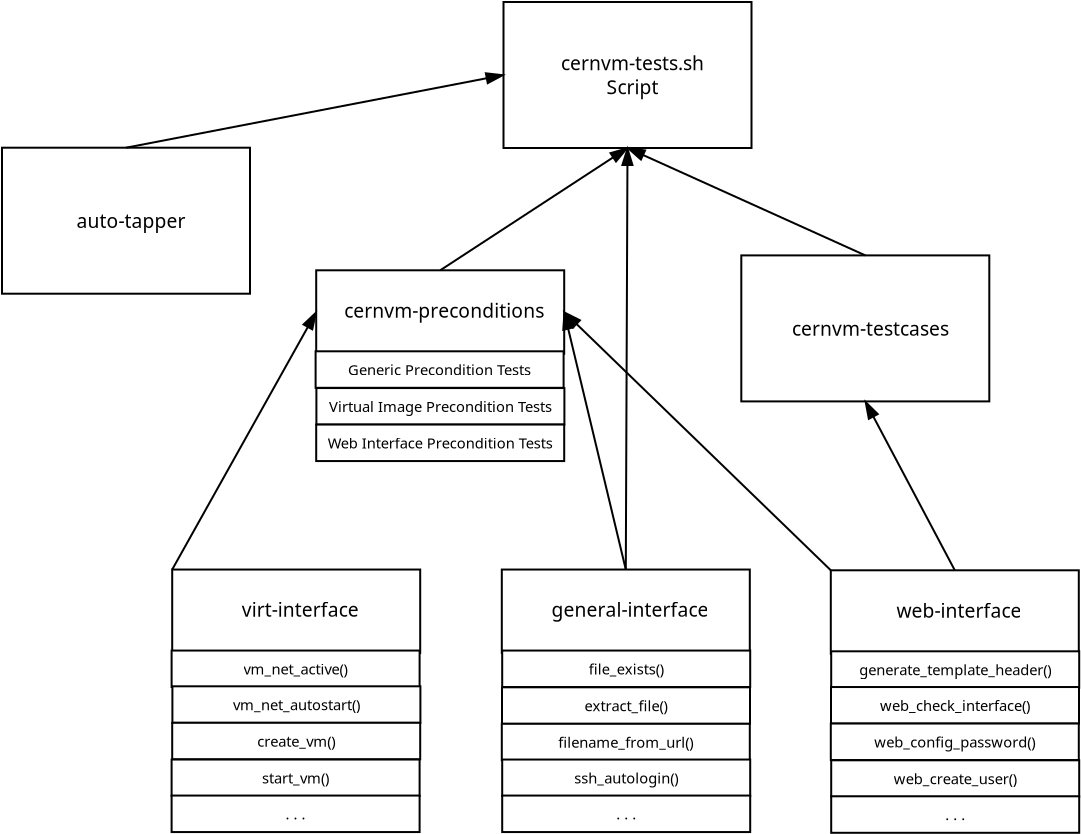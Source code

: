 <?xml version="1.0" encoding="UTF-8"?>
<dia:diagram xmlns:dia="http://www.lysator.liu.se/~alla/dia/">
  <dia:layer name="Background" visible="true" active="true">
    <dia:group>
      <dia:object type="Standard - Box" version="0" id="O0">
        <dia:attribute name="obj_pos">
          <dia:point val="26.9,-16.35"/>
        </dia:attribute>
        <dia:attribute name="obj_bb">
          <dia:rectangle val="26.85,-16.4;39.35,-9"/>
        </dia:attribute>
        <dia:attribute name="elem_corner">
          <dia:point val="26.9,-16.35"/>
        </dia:attribute>
        <dia:attribute name="elem_width">
          <dia:real val="12.4"/>
        </dia:attribute>
        <dia:attribute name="elem_height">
          <dia:real val="7.3"/>
        </dia:attribute>
        <dia:attribute name="border_width">
          <dia:real val="0.1"/>
        </dia:attribute>
        <dia:attribute name="show_background">
          <dia:boolean val="true"/>
        </dia:attribute>
      </dia:object>
      <dia:object type="Standard - Text" version="1" id="O1">
        <dia:attribute name="obj_pos">
          <dia:point val="33.355,-12.107"/>
        </dia:attribute>
        <dia:attribute name="obj_bb">
          <dia:rectangle val="29.491,-13.871;37.219,-10.344"/>
        </dia:attribute>
        <dia:attribute name="text">
          <dia:composite type="text">
            <dia:attribute name="string">
              <dia:string>#cernvm-tests.sh
Script
#</dia:string>
            </dia:attribute>
            <dia:attribute name="font">
              <dia:font family="sans" style="0" name="Helvetica"/>
            </dia:attribute>
            <dia:attribute name="height">
              <dia:real val="1.202"/>
            </dia:attribute>
            <dia:attribute name="pos">
              <dia:point val="33.355,-12.976"/>
            </dia:attribute>
            <dia:attribute name="color">
              <dia:color val="#000000"/>
            </dia:attribute>
            <dia:attribute name="alignment">
              <dia:enum val="1"/>
            </dia:attribute>
          </dia:composite>
        </dia:attribute>
        <dia:attribute name="valign">
          <dia:enum val="2"/>
        </dia:attribute>
      </dia:object>
    </dia:group>
    <dia:group>
      <dia:object type="Standard - Box" version="0" id="O2">
        <dia:attribute name="obj_pos">
          <dia:point val="1.825,-9.065"/>
        </dia:attribute>
        <dia:attribute name="obj_bb">
          <dia:rectangle val="1.775,-9.115;14.275,-1.715"/>
        </dia:attribute>
        <dia:attribute name="elem_corner">
          <dia:point val="1.825,-9.065"/>
        </dia:attribute>
        <dia:attribute name="elem_width">
          <dia:real val="12.4"/>
        </dia:attribute>
        <dia:attribute name="elem_height">
          <dia:real val="7.3"/>
        </dia:attribute>
        <dia:attribute name="border_width">
          <dia:real val="0.1"/>
        </dia:attribute>
        <dia:attribute name="show_background">
          <dia:boolean val="true"/>
        </dia:attribute>
      </dia:object>
      <dia:object type="Standard - Text" version="1" id="O3">
        <dia:attribute name="obj_pos">
          <dia:point val="8.28,-4.822"/>
        </dia:attribute>
        <dia:attribute name="obj_bb">
          <dia:rectangle val="5.428,-5.985;11.133,-3.66"/>
        </dia:attribute>
        <dia:attribute name="text">
          <dia:composite type="text">
            <dia:attribute name="string">
              <dia:string>#auto-tapper
#</dia:string>
            </dia:attribute>
            <dia:attribute name="font">
              <dia:font family="sans" style="0" name="Helvetica"/>
            </dia:attribute>
            <dia:attribute name="height">
              <dia:real val="1.202"/>
            </dia:attribute>
            <dia:attribute name="pos">
              <dia:point val="8.28,-5.09"/>
            </dia:attribute>
            <dia:attribute name="color">
              <dia:color val="#000000"/>
            </dia:attribute>
            <dia:attribute name="alignment">
              <dia:enum val="1"/>
            </dia:attribute>
          </dia:composite>
        </dia:attribute>
        <dia:attribute name="valign">
          <dia:enum val="2"/>
        </dia:attribute>
      </dia:object>
    </dia:group>
    <dia:group>
      <dia:object type="Standard - Box" version="0" id="O4">
        <dia:attribute name="obj_pos">
          <dia:point val="38.79,-3.68"/>
        </dia:attribute>
        <dia:attribute name="obj_bb">
          <dia:rectangle val="38.74,-3.73;51.24,3.67"/>
        </dia:attribute>
        <dia:attribute name="elem_corner">
          <dia:point val="38.79,-3.68"/>
        </dia:attribute>
        <dia:attribute name="elem_width">
          <dia:real val="12.4"/>
        </dia:attribute>
        <dia:attribute name="elem_height">
          <dia:real val="7.3"/>
        </dia:attribute>
        <dia:attribute name="border_width">
          <dia:real val="0.1"/>
        </dia:attribute>
        <dia:attribute name="show_background">
          <dia:boolean val="true"/>
        </dia:attribute>
      </dia:object>
      <dia:object type="Standard - Text" version="1" id="O5">
        <dia:attribute name="obj_pos">
          <dia:point val="45.245,0.562"/>
        </dia:attribute>
        <dia:attribute name="obj_bb">
          <dia:rectangle val="40.983,-0.6;49.508,1.725"/>
        </dia:attribute>
        <dia:attribute name="text">
          <dia:composite type="text">
            <dia:attribute name="string">
              <dia:string>#cernvm-testcases
#</dia:string>
            </dia:attribute>
            <dia:attribute name="font">
              <dia:font family="sans" style="0" name="Helvetica"/>
            </dia:attribute>
            <dia:attribute name="height">
              <dia:real val="1.202"/>
            </dia:attribute>
            <dia:attribute name="pos">
              <dia:point val="45.245,0.295"/>
            </dia:attribute>
            <dia:attribute name="color">
              <dia:color val="#000000"/>
            </dia:attribute>
            <dia:attribute name="alignment">
              <dia:enum val="1"/>
            </dia:attribute>
          </dia:composite>
        </dia:attribute>
        <dia:attribute name="valign">
          <dia:enum val="2"/>
        </dia:attribute>
      </dia:object>
    </dia:group>
    <dia:object type="UML - Message" version="0" id="O6">
      <dia:attribute name="obj_pos">
        <dia:point val="8.025,-9.065"/>
      </dia:attribute>
      <dia:attribute name="obj_bb">
        <dia:rectangle val="7.966,-13.102;27.025,-9.006"/>
      </dia:attribute>
      <dia:attribute name="meta">
        <dia:composite type="dict"/>
      </dia:attribute>
      <dia:attribute name="conn_endpoints">
        <dia:point val="8.025,-9.065"/>
        <dia:point val="26.9,-12.7"/>
      </dia:attribute>
      <dia:attribute name="text_colour">
        <dia:color val="#000000"/>
      </dia:attribute>
      <dia:attribute name="line_colour">
        <dia:color val="#000000"/>
      </dia:attribute>
      <dia:attribute name="text">
        <dia:string>##</dia:string>
      </dia:attribute>
      <dia:attribute name="type">
        <dia:enum val="0"/>
      </dia:attribute>
      <dia:attribute name="text_pos">
        <dia:point val="15.438,-12.09"/>
      </dia:attribute>
      <dia:connections>
        <dia:connection handle="0" to="O2" connection="1"/>
        <dia:connection handle="1" to="O0" connection="3"/>
      </dia:connections>
    </dia:object>
    <dia:group>
      <dia:object type="Standard - Box" version="0" id="O7">
        <dia:attribute name="obj_pos">
          <dia:point val="17.535,-2.935"/>
        </dia:attribute>
        <dia:attribute name="obj_bb">
          <dia:rectangle val="17.485,-2.985;29.985,1.29"/>
        </dia:attribute>
        <dia:attribute name="elem_corner">
          <dia:point val="17.535,-2.935"/>
        </dia:attribute>
        <dia:attribute name="elem_width">
          <dia:real val="12.4"/>
        </dia:attribute>
        <dia:attribute name="elem_height">
          <dia:real val="4.175"/>
        </dia:attribute>
        <dia:attribute name="border_width">
          <dia:real val="0.1"/>
        </dia:attribute>
        <dia:attribute name="show_background">
          <dia:boolean val="true"/>
        </dia:attribute>
      </dia:object>
      <dia:object type="Standard - Text" version="1" id="O8">
        <dia:attribute name="obj_pos">
          <dia:point val="23.94,-0.342"/>
        </dia:attribute>
        <dia:attribute name="obj_bb">
          <dia:rectangle val="18.695,-1.505;29.185,0.82"/>
        </dia:attribute>
        <dia:attribute name="text">
          <dia:composite type="text">
            <dia:attribute name="string">
              <dia:string>#cernvm-preconditions
#</dia:string>
            </dia:attribute>
            <dia:attribute name="font">
              <dia:font family="sans" style="0" name="Helvetica"/>
            </dia:attribute>
            <dia:attribute name="height">
              <dia:real val="1.202"/>
            </dia:attribute>
            <dia:attribute name="pos">
              <dia:point val="23.94,-0.61"/>
            </dia:attribute>
            <dia:attribute name="color">
              <dia:color val="#000000"/>
            </dia:attribute>
            <dia:attribute name="alignment">
              <dia:enum val="1"/>
            </dia:attribute>
          </dia:composite>
        </dia:attribute>
        <dia:attribute name="valign">
          <dia:enum val="2"/>
        </dia:attribute>
      </dia:object>
      <dia:group>
        <dia:object type="Standard - Box" version="0" id="O9">
          <dia:attribute name="obj_pos">
            <dia:point val="17.505,1.115"/>
          </dia:attribute>
          <dia:attribute name="obj_bb">
            <dia:rectangle val="17.455,1.065;29.955,2.99"/>
          </dia:attribute>
          <dia:attribute name="elem_corner">
            <dia:point val="17.505,1.115"/>
          </dia:attribute>
          <dia:attribute name="elem_width">
            <dia:real val="12.4"/>
          </dia:attribute>
          <dia:attribute name="elem_height">
            <dia:real val="1.825"/>
          </dia:attribute>
          <dia:attribute name="border_width">
            <dia:real val="0.1"/>
          </dia:attribute>
          <dia:attribute name="show_background">
            <dia:boolean val="true"/>
          </dia:attribute>
        </dia:object>
        <dia:object type="Standard - Text" version="1" id="O10">
          <dia:attribute name="obj_pos">
            <dia:point val="23.705,2.028"/>
          </dia:attribute>
          <dia:attribute name="obj_bb">
            <dia:rectangle val="18.839,1.598;28.571,2.458"/>
          </dia:attribute>
          <dia:attribute name="text">
            <dia:composite type="text">
              <dia:attribute name="string">
                <dia:string>#Generic Precondition Tests#</dia:string>
              </dia:attribute>
              <dia:attribute name="font">
                <dia:font family="sans" style="0" name="Helvetica"/>
              </dia:attribute>
              <dia:attribute name="height">
                <dia:real val="0.92"/>
              </dia:attribute>
              <dia:attribute name="pos">
                <dia:point val="23.705,2.283"/>
              </dia:attribute>
              <dia:attribute name="color">
                <dia:color val="#000000"/>
              </dia:attribute>
              <dia:attribute name="alignment">
                <dia:enum val="1"/>
              </dia:attribute>
            </dia:composite>
          </dia:attribute>
          <dia:attribute name="valign">
            <dia:enum val="2"/>
          </dia:attribute>
          <dia:connections>
            <dia:connection handle="0" to="O9" connection="8"/>
          </dia:connections>
        </dia:object>
      </dia:group>
      <dia:group>
        <dia:object type="Standard - Box" version="0" id="O11">
          <dia:attribute name="obj_pos">
            <dia:point val="17.545,2.953"/>
          </dia:attribute>
          <dia:attribute name="obj_bb">
            <dia:rectangle val="17.495,2.903;29.995,4.828"/>
          </dia:attribute>
          <dia:attribute name="elem_corner">
            <dia:point val="17.545,2.953"/>
          </dia:attribute>
          <dia:attribute name="elem_width">
            <dia:real val="12.4"/>
          </dia:attribute>
          <dia:attribute name="elem_height">
            <dia:real val="1.825"/>
          </dia:attribute>
          <dia:attribute name="border_width">
            <dia:real val="0.1"/>
          </dia:attribute>
          <dia:attribute name="show_background">
            <dia:boolean val="true"/>
          </dia:attribute>
        </dia:object>
        <dia:object type="Standard - Text" version="1" id="O12">
          <dia:attribute name="obj_pos">
            <dia:point val="23.745,3.865"/>
          </dia:attribute>
          <dia:attribute name="obj_bb">
            <dia:rectangle val="17.834,3.435;29.656,4.295"/>
          </dia:attribute>
          <dia:attribute name="text">
            <dia:composite type="text">
              <dia:attribute name="string">
                <dia:string>#Virtual Image Precondition Tests#</dia:string>
              </dia:attribute>
              <dia:attribute name="font">
                <dia:font family="sans" style="0" name="Helvetica"/>
              </dia:attribute>
              <dia:attribute name="height">
                <dia:real val="0.92"/>
              </dia:attribute>
              <dia:attribute name="pos">
                <dia:point val="23.745,4.12"/>
              </dia:attribute>
              <dia:attribute name="color">
                <dia:color val="#000000"/>
              </dia:attribute>
              <dia:attribute name="alignment">
                <dia:enum val="1"/>
              </dia:attribute>
            </dia:composite>
          </dia:attribute>
          <dia:attribute name="valign">
            <dia:enum val="2"/>
          </dia:attribute>
          <dia:connections>
            <dia:connection handle="0" to="O11" connection="8"/>
          </dia:connections>
        </dia:object>
      </dia:group>
      <dia:group>
        <dia:object type="Standard - Box" version="0" id="O13">
          <dia:attribute name="obj_pos">
            <dia:point val="17.535,4.778"/>
          </dia:attribute>
          <dia:attribute name="obj_bb">
            <dia:rectangle val="17.485,4.728;29.985,6.653"/>
          </dia:attribute>
          <dia:attribute name="elem_corner">
            <dia:point val="17.535,4.778"/>
          </dia:attribute>
          <dia:attribute name="elem_width">
            <dia:real val="12.4"/>
          </dia:attribute>
          <dia:attribute name="elem_height">
            <dia:real val="1.825"/>
          </dia:attribute>
          <dia:attribute name="border_width">
            <dia:real val="0.1"/>
          </dia:attribute>
          <dia:attribute name="show_background">
            <dia:boolean val="true"/>
          </dia:attribute>
        </dia:object>
        <dia:object type="Standard - Text" version="1" id="O14">
          <dia:attribute name="obj_pos">
            <dia:point val="23.735,5.69"/>
          </dia:attribute>
          <dia:attribute name="obj_bb">
            <dia:rectangle val="17.729,5.26;29.741,6.12"/>
          </dia:attribute>
          <dia:attribute name="text">
            <dia:composite type="text">
              <dia:attribute name="string">
                <dia:string>#Web Interface Precondition Tests#</dia:string>
              </dia:attribute>
              <dia:attribute name="font">
                <dia:font family="sans" style="0" name="Helvetica"/>
              </dia:attribute>
              <dia:attribute name="height">
                <dia:real val="0.92"/>
              </dia:attribute>
              <dia:attribute name="pos">
                <dia:point val="23.735,5.945"/>
              </dia:attribute>
              <dia:attribute name="color">
                <dia:color val="#000000"/>
              </dia:attribute>
              <dia:attribute name="alignment">
                <dia:enum val="1"/>
              </dia:attribute>
            </dia:composite>
          </dia:attribute>
          <dia:attribute name="valign">
            <dia:enum val="2"/>
          </dia:attribute>
          <dia:connections>
            <dia:connection handle="0" to="O13" connection="8"/>
          </dia:connections>
        </dia:object>
      </dia:group>
    </dia:group>
    <dia:group>
      <dia:object type="Standard - Box" version="0" id="O15">
        <dia:attribute name="obj_pos">
          <dia:point val="26.815,12.027"/>
        </dia:attribute>
        <dia:attribute name="obj_bb">
          <dia:rectangle val="26.765,11.977;39.265,16.253"/>
        </dia:attribute>
        <dia:attribute name="elem_corner">
          <dia:point val="26.815,12.027"/>
        </dia:attribute>
        <dia:attribute name="elem_width">
          <dia:real val="12.4"/>
        </dia:attribute>
        <dia:attribute name="elem_height">
          <dia:real val="4.175"/>
        </dia:attribute>
        <dia:attribute name="border_width">
          <dia:real val="0.1"/>
        </dia:attribute>
        <dia:attribute name="show_background">
          <dia:boolean val="true"/>
        </dia:attribute>
      </dia:object>
      <dia:object type="Standard - Text" version="1" id="O16">
        <dia:attribute name="obj_pos">
          <dia:point val="33.22,14.62"/>
        </dia:attribute>
        <dia:attribute name="obj_bb">
          <dia:rectangle val="29.071,13.458;37.369,15.782"/>
        </dia:attribute>
        <dia:attribute name="text">
          <dia:composite type="text">
            <dia:attribute name="string">
              <dia:string>#general-interface
#</dia:string>
            </dia:attribute>
            <dia:attribute name="font">
              <dia:font family="sans" style="0" name="Helvetica"/>
            </dia:attribute>
            <dia:attribute name="height">
              <dia:real val="1.202"/>
            </dia:attribute>
            <dia:attribute name="pos">
              <dia:point val="33.22,14.353"/>
            </dia:attribute>
            <dia:attribute name="color">
              <dia:color val="#000000"/>
            </dia:attribute>
            <dia:attribute name="alignment">
              <dia:enum val="1"/>
            </dia:attribute>
          </dia:composite>
        </dia:attribute>
        <dia:attribute name="valign">
          <dia:enum val="2"/>
        </dia:attribute>
      </dia:object>
      <dia:object type="Standard - Box" version="0" id="O17">
        <dia:attribute name="obj_pos">
          <dia:point val="26.835,16.078"/>
        </dia:attribute>
        <dia:attribute name="obj_bb">
          <dia:rectangle val="26.785,16.027;39.285,17.953"/>
        </dia:attribute>
        <dia:attribute name="elem_corner">
          <dia:point val="26.835,16.078"/>
        </dia:attribute>
        <dia:attribute name="elem_width">
          <dia:real val="12.4"/>
        </dia:attribute>
        <dia:attribute name="elem_height">
          <dia:real val="1.825"/>
        </dia:attribute>
        <dia:attribute name="border_width">
          <dia:real val="0.1"/>
        </dia:attribute>
        <dia:attribute name="show_background">
          <dia:boolean val="true"/>
        </dia:attribute>
      </dia:object>
      <dia:object type="Standard - Text" version="1" id="O18">
        <dia:attribute name="obj_pos">
          <dia:point val="33.035,16.99"/>
        </dia:attribute>
        <dia:attribute name="obj_bb">
          <dia:rectangle val="30.938,16.56;35.133,17.42"/>
        </dia:attribute>
        <dia:attribute name="text">
          <dia:composite type="text">
            <dia:attribute name="string">
              <dia:string>#file_exists()#</dia:string>
            </dia:attribute>
            <dia:attribute name="font">
              <dia:font family="sans" style="0" name="Helvetica"/>
            </dia:attribute>
            <dia:attribute name="height">
              <dia:real val="0.92"/>
            </dia:attribute>
            <dia:attribute name="pos">
              <dia:point val="33.035,17.245"/>
            </dia:attribute>
            <dia:attribute name="color">
              <dia:color val="#000000"/>
            </dia:attribute>
            <dia:attribute name="alignment">
              <dia:enum val="1"/>
            </dia:attribute>
          </dia:composite>
        </dia:attribute>
        <dia:attribute name="valign">
          <dia:enum val="2"/>
        </dia:attribute>
        <dia:connections>
          <dia:connection handle="0" to="O17" connection="8"/>
        </dia:connections>
      </dia:object>
      <dia:object type="Standard - Box" version="0" id="O19">
        <dia:attribute name="obj_pos">
          <dia:point val="26.825,17.915"/>
        </dia:attribute>
        <dia:attribute name="obj_bb">
          <dia:rectangle val="26.775,17.865;39.275,19.79"/>
        </dia:attribute>
        <dia:attribute name="elem_corner">
          <dia:point val="26.825,17.915"/>
        </dia:attribute>
        <dia:attribute name="elem_width">
          <dia:real val="12.4"/>
        </dia:attribute>
        <dia:attribute name="elem_height">
          <dia:real val="1.825"/>
        </dia:attribute>
        <dia:attribute name="border_width">
          <dia:real val="0.1"/>
        </dia:attribute>
        <dia:attribute name="show_background">
          <dia:boolean val="true"/>
        </dia:attribute>
      </dia:object>
      <dia:object type="Standard - Text" version="1" id="O20">
        <dia:attribute name="obj_pos">
          <dia:point val="33.025,18.828"/>
        </dia:attribute>
        <dia:attribute name="obj_bb">
          <dia:rectangle val="30.69,18.398;35.36,19.258"/>
        </dia:attribute>
        <dia:attribute name="text">
          <dia:composite type="text">
            <dia:attribute name="string">
              <dia:string>#extract_file()#</dia:string>
            </dia:attribute>
            <dia:attribute name="font">
              <dia:font family="sans" style="0" name="Helvetica"/>
            </dia:attribute>
            <dia:attribute name="height">
              <dia:real val="0.92"/>
            </dia:attribute>
            <dia:attribute name="pos">
              <dia:point val="33.025,19.082"/>
            </dia:attribute>
            <dia:attribute name="color">
              <dia:color val="#000000"/>
            </dia:attribute>
            <dia:attribute name="alignment">
              <dia:enum val="1"/>
            </dia:attribute>
          </dia:composite>
        </dia:attribute>
        <dia:attribute name="valign">
          <dia:enum val="2"/>
        </dia:attribute>
        <dia:connections>
          <dia:connection handle="0" to="O19" connection="8"/>
        </dia:connections>
      </dia:object>
      <dia:object type="Standard - Box" version="0" id="O21">
        <dia:attribute name="obj_pos">
          <dia:point val="26.815,19.74"/>
        </dia:attribute>
        <dia:attribute name="obj_bb">
          <dia:rectangle val="26.765,19.69;39.265,21.615"/>
        </dia:attribute>
        <dia:attribute name="elem_corner">
          <dia:point val="26.815,19.74"/>
        </dia:attribute>
        <dia:attribute name="elem_width">
          <dia:real val="12.4"/>
        </dia:attribute>
        <dia:attribute name="elem_height">
          <dia:real val="1.825"/>
        </dia:attribute>
        <dia:attribute name="border_width">
          <dia:real val="0.1"/>
        </dia:attribute>
        <dia:attribute name="show_background">
          <dia:boolean val="true"/>
        </dia:attribute>
      </dia:object>
      <dia:object type="Standard - Text" version="1" id="O22">
        <dia:attribute name="obj_pos">
          <dia:point val="33.015,20.652"/>
        </dia:attribute>
        <dia:attribute name="obj_bb">
          <dia:rectangle val="29.411,20.223;36.619,21.082"/>
        </dia:attribute>
        <dia:attribute name="text">
          <dia:composite type="text">
            <dia:attribute name="string">
              <dia:string>#filename_from_url()#</dia:string>
            </dia:attribute>
            <dia:attribute name="font">
              <dia:font family="sans" style="0" name="Helvetica"/>
            </dia:attribute>
            <dia:attribute name="height">
              <dia:real val="0.92"/>
            </dia:attribute>
            <dia:attribute name="pos">
              <dia:point val="33.015,20.907"/>
            </dia:attribute>
            <dia:attribute name="color">
              <dia:color val="#000000"/>
            </dia:attribute>
            <dia:attribute name="alignment">
              <dia:enum val="1"/>
            </dia:attribute>
          </dia:composite>
        </dia:attribute>
        <dia:attribute name="valign">
          <dia:enum val="2"/>
        </dia:attribute>
        <dia:connections>
          <dia:connection handle="0" to="O21" connection="8"/>
        </dia:connections>
      </dia:object>
      <dia:object type="Standard - Box" version="0" id="O23">
        <dia:attribute name="obj_pos">
          <dia:point val="26.835,21.527"/>
        </dia:attribute>
        <dia:attribute name="obj_bb">
          <dia:rectangle val="26.785,21.477;39.285,23.402"/>
        </dia:attribute>
        <dia:attribute name="elem_corner">
          <dia:point val="26.835,21.527"/>
        </dia:attribute>
        <dia:attribute name="elem_width">
          <dia:real val="12.4"/>
        </dia:attribute>
        <dia:attribute name="elem_height">
          <dia:real val="1.825"/>
        </dia:attribute>
        <dia:attribute name="border_width">
          <dia:real val="0.1"/>
        </dia:attribute>
        <dia:attribute name="show_background">
          <dia:boolean val="true"/>
        </dia:attribute>
      </dia:object>
      <dia:object type="Standard - Text" version="1" id="O24">
        <dia:attribute name="obj_pos">
          <dia:point val="33.035,22.44"/>
        </dia:attribute>
        <dia:attribute name="obj_bb">
          <dia:rectangle val="30.223,22.01;35.847,22.87"/>
        </dia:attribute>
        <dia:attribute name="text">
          <dia:composite type="text">
            <dia:attribute name="string">
              <dia:string>#ssh_autologin()#</dia:string>
            </dia:attribute>
            <dia:attribute name="font">
              <dia:font family="sans" style="0" name="Helvetica"/>
            </dia:attribute>
            <dia:attribute name="height">
              <dia:real val="0.92"/>
            </dia:attribute>
            <dia:attribute name="pos">
              <dia:point val="33.035,22.695"/>
            </dia:attribute>
            <dia:attribute name="color">
              <dia:color val="#000000"/>
            </dia:attribute>
            <dia:attribute name="alignment">
              <dia:enum val="1"/>
            </dia:attribute>
          </dia:composite>
        </dia:attribute>
        <dia:attribute name="valign">
          <dia:enum val="2"/>
        </dia:attribute>
        <dia:connections>
          <dia:connection handle="0" to="O23" connection="8"/>
        </dia:connections>
      </dia:object>
      <dia:object type="Standard - Box" version="0" id="O25">
        <dia:attribute name="obj_pos">
          <dia:point val="26.835,23.328"/>
        </dia:attribute>
        <dia:attribute name="obj_bb">
          <dia:rectangle val="26.785,23.277;39.285,25.203"/>
        </dia:attribute>
        <dia:attribute name="elem_corner">
          <dia:point val="26.835,23.328"/>
        </dia:attribute>
        <dia:attribute name="elem_width">
          <dia:real val="12.4"/>
        </dia:attribute>
        <dia:attribute name="elem_height">
          <dia:real val="1.825"/>
        </dia:attribute>
        <dia:attribute name="border_width">
          <dia:real val="0.1"/>
        </dia:attribute>
        <dia:attribute name="show_background">
          <dia:boolean val="true"/>
        </dia:attribute>
      </dia:object>
      <dia:object type="Standard - Text" version="1" id="O26">
        <dia:attribute name="obj_pos">
          <dia:point val="33.035,24.24"/>
        </dia:attribute>
        <dia:attribute name="obj_bb">
          <dia:rectangle val="32.447,23.81;33.623,24.67"/>
        </dia:attribute>
        <dia:attribute name="text">
          <dia:composite type="text">
            <dia:attribute name="string">
              <dia:string>#. . .#</dia:string>
            </dia:attribute>
            <dia:attribute name="font">
              <dia:font family="sans" style="0" name="Helvetica"/>
            </dia:attribute>
            <dia:attribute name="height">
              <dia:real val="0.92"/>
            </dia:attribute>
            <dia:attribute name="pos">
              <dia:point val="33.035,24.495"/>
            </dia:attribute>
            <dia:attribute name="color">
              <dia:color val="#000000"/>
            </dia:attribute>
            <dia:attribute name="alignment">
              <dia:enum val="1"/>
            </dia:attribute>
          </dia:composite>
        </dia:attribute>
        <dia:attribute name="valign">
          <dia:enum val="2"/>
        </dia:attribute>
        <dia:connections>
          <dia:connection handle="0" to="O25" connection="8"/>
        </dia:connections>
      </dia:object>
    </dia:group>
    <dia:group>
      <dia:object type="Standard - Box" version="0" id="O27">
        <dia:attribute name="obj_pos">
          <dia:point val="10.335,12.027"/>
        </dia:attribute>
        <dia:attribute name="obj_bb">
          <dia:rectangle val="10.285,11.977;22.785,16.253"/>
        </dia:attribute>
        <dia:attribute name="elem_corner">
          <dia:point val="10.335,12.027"/>
        </dia:attribute>
        <dia:attribute name="elem_width">
          <dia:real val="12.4"/>
        </dia:attribute>
        <dia:attribute name="elem_height">
          <dia:real val="4.175"/>
        </dia:attribute>
        <dia:attribute name="border_width">
          <dia:real val="0.1"/>
        </dia:attribute>
        <dia:attribute name="show_background">
          <dia:boolean val="true"/>
        </dia:attribute>
      </dia:object>
      <dia:object type="Standard - Text" version="1" id="O28">
        <dia:attribute name="obj_pos">
          <dia:point val="16.74,14.62"/>
        </dia:attribute>
        <dia:attribute name="obj_bb">
          <dia:rectangle val="13.615,13.458;19.865,15.782"/>
        </dia:attribute>
        <dia:attribute name="text">
          <dia:composite type="text">
            <dia:attribute name="string">
              <dia:string>#virt-interface
#</dia:string>
            </dia:attribute>
            <dia:attribute name="font">
              <dia:font family="sans" style="0" name="Helvetica"/>
            </dia:attribute>
            <dia:attribute name="height">
              <dia:real val="1.202"/>
            </dia:attribute>
            <dia:attribute name="pos">
              <dia:point val="16.74,14.353"/>
            </dia:attribute>
            <dia:attribute name="color">
              <dia:color val="#000000"/>
            </dia:attribute>
            <dia:attribute name="alignment">
              <dia:enum val="1"/>
            </dia:attribute>
          </dia:composite>
        </dia:attribute>
        <dia:attribute name="valign">
          <dia:enum val="2"/>
        </dia:attribute>
      </dia:object>
      <dia:object type="Standard - Box" version="0" id="O29">
        <dia:attribute name="obj_pos">
          <dia:point val="10.305,16.078"/>
        </dia:attribute>
        <dia:attribute name="obj_bb">
          <dia:rectangle val="10.255,16.027;22.755,17.953"/>
        </dia:attribute>
        <dia:attribute name="elem_corner">
          <dia:point val="10.305,16.078"/>
        </dia:attribute>
        <dia:attribute name="elem_width">
          <dia:real val="12.4"/>
        </dia:attribute>
        <dia:attribute name="elem_height">
          <dia:real val="1.825"/>
        </dia:attribute>
        <dia:attribute name="border_width">
          <dia:real val="0.1"/>
        </dia:attribute>
        <dia:attribute name="show_background">
          <dia:boolean val="true"/>
        </dia:attribute>
      </dia:object>
      <dia:object type="Standard - Text" version="1" id="O30">
        <dia:attribute name="obj_pos">
          <dia:point val="16.505,16.99"/>
        </dia:attribute>
        <dia:attribute name="obj_bb">
          <dia:rectangle val="13.553,16.56;19.457,17.42"/>
        </dia:attribute>
        <dia:attribute name="text">
          <dia:composite type="text">
            <dia:attribute name="string">
              <dia:string>#vm_net_active()#</dia:string>
            </dia:attribute>
            <dia:attribute name="font">
              <dia:font family="sans" style="0" name="Helvetica"/>
            </dia:attribute>
            <dia:attribute name="height">
              <dia:real val="0.92"/>
            </dia:attribute>
            <dia:attribute name="pos">
              <dia:point val="16.505,17.245"/>
            </dia:attribute>
            <dia:attribute name="color">
              <dia:color val="#000000"/>
            </dia:attribute>
            <dia:attribute name="alignment">
              <dia:enum val="1"/>
            </dia:attribute>
          </dia:composite>
        </dia:attribute>
        <dia:attribute name="valign">
          <dia:enum val="2"/>
        </dia:attribute>
        <dia:connections>
          <dia:connection handle="0" to="O29" connection="8"/>
        </dia:connections>
      </dia:object>
      <dia:object type="Standard - Box" version="0" id="O31">
        <dia:attribute name="obj_pos">
          <dia:point val="10.345,17.865"/>
        </dia:attribute>
        <dia:attribute name="obj_bb">
          <dia:rectangle val="10.295,17.815;22.795,19.74"/>
        </dia:attribute>
        <dia:attribute name="elem_corner">
          <dia:point val="10.345,17.865"/>
        </dia:attribute>
        <dia:attribute name="elem_width">
          <dia:real val="12.4"/>
        </dia:attribute>
        <dia:attribute name="elem_height">
          <dia:real val="1.825"/>
        </dia:attribute>
        <dia:attribute name="border_width">
          <dia:real val="0.1"/>
        </dia:attribute>
        <dia:attribute name="show_background">
          <dia:boolean val="true"/>
        </dia:attribute>
      </dia:object>
      <dia:object type="Standard - Text" version="1" id="O32">
        <dia:attribute name="obj_pos">
          <dia:point val="16.545,18.777"/>
        </dia:attribute>
        <dia:attribute name="obj_bb">
          <dia:rectangle val="13.027,18.348;20.062,19.207"/>
        </dia:attribute>
        <dia:attribute name="text">
          <dia:composite type="text">
            <dia:attribute name="string">
              <dia:string>#vm_net_autostart()#</dia:string>
            </dia:attribute>
            <dia:attribute name="font">
              <dia:font family="sans" style="0" name="Helvetica"/>
            </dia:attribute>
            <dia:attribute name="height">
              <dia:real val="0.92"/>
            </dia:attribute>
            <dia:attribute name="pos">
              <dia:point val="16.545,19.032"/>
            </dia:attribute>
            <dia:attribute name="color">
              <dia:color val="#000000"/>
            </dia:attribute>
            <dia:attribute name="alignment">
              <dia:enum val="1"/>
            </dia:attribute>
          </dia:composite>
        </dia:attribute>
        <dia:attribute name="valign">
          <dia:enum val="2"/>
        </dia:attribute>
        <dia:connections>
          <dia:connection handle="0" to="O31" connection="8"/>
        </dia:connections>
      </dia:object>
      <dia:object type="Standard - Box" version="0" id="O33">
        <dia:attribute name="obj_pos">
          <dia:point val="10.335,19.69"/>
        </dia:attribute>
        <dia:attribute name="obj_bb">
          <dia:rectangle val="10.285,19.64;22.785,21.565"/>
        </dia:attribute>
        <dia:attribute name="elem_corner">
          <dia:point val="10.335,19.69"/>
        </dia:attribute>
        <dia:attribute name="elem_width">
          <dia:real val="12.4"/>
        </dia:attribute>
        <dia:attribute name="elem_height">
          <dia:real val="1.825"/>
        </dia:attribute>
        <dia:attribute name="border_width">
          <dia:real val="0.1"/>
        </dia:attribute>
        <dia:attribute name="show_background">
          <dia:boolean val="true"/>
        </dia:attribute>
      </dia:object>
      <dia:object type="Standard - Text" version="1" id="O34">
        <dia:attribute name="obj_pos">
          <dia:point val="16.535,20.602"/>
        </dia:attribute>
        <dia:attribute name="obj_bb">
          <dia:rectangle val="14.32,20.172;18.75,21.032"/>
        </dia:attribute>
        <dia:attribute name="text">
          <dia:composite type="text">
            <dia:attribute name="string">
              <dia:string>#create_vm()#</dia:string>
            </dia:attribute>
            <dia:attribute name="font">
              <dia:font family="sans" style="0" name="Helvetica"/>
            </dia:attribute>
            <dia:attribute name="height">
              <dia:real val="0.92"/>
            </dia:attribute>
            <dia:attribute name="pos">
              <dia:point val="16.535,20.858"/>
            </dia:attribute>
            <dia:attribute name="color">
              <dia:color val="#000000"/>
            </dia:attribute>
            <dia:attribute name="alignment">
              <dia:enum val="1"/>
            </dia:attribute>
          </dia:composite>
        </dia:attribute>
        <dia:attribute name="valign">
          <dia:enum val="2"/>
        </dia:attribute>
        <dia:connections>
          <dia:connection handle="0" to="O33" connection="8"/>
        </dia:connections>
      </dia:object>
      <dia:object type="Standard - Box" version="0" id="O35">
        <dia:attribute name="obj_pos">
          <dia:point val="10.305,21.527"/>
        </dia:attribute>
        <dia:attribute name="obj_bb">
          <dia:rectangle val="10.255,21.477;22.755,23.402"/>
        </dia:attribute>
        <dia:attribute name="elem_corner">
          <dia:point val="10.305,21.527"/>
        </dia:attribute>
        <dia:attribute name="elem_width">
          <dia:real val="12.4"/>
        </dia:attribute>
        <dia:attribute name="elem_height">
          <dia:real val="1.825"/>
        </dia:attribute>
        <dia:attribute name="border_width">
          <dia:real val="0.1"/>
        </dia:attribute>
        <dia:attribute name="show_background">
          <dia:boolean val="true"/>
        </dia:attribute>
      </dia:object>
      <dia:object type="Standard - Text" version="1" id="O36">
        <dia:attribute name="obj_pos">
          <dia:point val="16.505,22.44"/>
        </dia:attribute>
        <dia:attribute name="obj_bb">
          <dia:rectangle val="14.602,22.01;18.407,22.87"/>
        </dia:attribute>
        <dia:attribute name="text">
          <dia:composite type="text">
            <dia:attribute name="string">
              <dia:string>#start_vm()#</dia:string>
            </dia:attribute>
            <dia:attribute name="font">
              <dia:font family="sans" style="0" name="Helvetica"/>
            </dia:attribute>
            <dia:attribute name="height">
              <dia:real val="0.92"/>
            </dia:attribute>
            <dia:attribute name="pos">
              <dia:point val="16.505,22.695"/>
            </dia:attribute>
            <dia:attribute name="color">
              <dia:color val="#000000"/>
            </dia:attribute>
            <dia:attribute name="alignment">
              <dia:enum val="1"/>
            </dia:attribute>
          </dia:composite>
        </dia:attribute>
        <dia:attribute name="valign">
          <dia:enum val="2"/>
        </dia:attribute>
        <dia:connections>
          <dia:connection handle="0" to="O35" connection="8"/>
        </dia:connections>
      </dia:object>
      <dia:object type="Standard - Box" version="0" id="O37">
        <dia:attribute name="obj_pos">
          <dia:point val="10.305,23.328"/>
        </dia:attribute>
        <dia:attribute name="obj_bb">
          <dia:rectangle val="10.255,23.277;22.755,25.203"/>
        </dia:attribute>
        <dia:attribute name="elem_corner">
          <dia:point val="10.305,23.328"/>
        </dia:attribute>
        <dia:attribute name="elem_width">
          <dia:real val="12.4"/>
        </dia:attribute>
        <dia:attribute name="elem_height">
          <dia:real val="1.825"/>
        </dia:attribute>
        <dia:attribute name="border_width">
          <dia:real val="0.1"/>
        </dia:attribute>
        <dia:attribute name="show_background">
          <dia:boolean val="true"/>
        </dia:attribute>
      </dia:object>
      <dia:object type="Standard - Text" version="1" id="O38">
        <dia:attribute name="obj_pos">
          <dia:point val="16.505,24.24"/>
        </dia:attribute>
        <dia:attribute name="obj_bb">
          <dia:rectangle val="15.918,23.81;17.093,24.67"/>
        </dia:attribute>
        <dia:attribute name="text">
          <dia:composite type="text">
            <dia:attribute name="string">
              <dia:string>#. . .#</dia:string>
            </dia:attribute>
            <dia:attribute name="font">
              <dia:font family="sans" style="0" name="Helvetica"/>
            </dia:attribute>
            <dia:attribute name="height">
              <dia:real val="0.92"/>
            </dia:attribute>
            <dia:attribute name="pos">
              <dia:point val="16.505,24.495"/>
            </dia:attribute>
            <dia:attribute name="color">
              <dia:color val="#000000"/>
            </dia:attribute>
            <dia:attribute name="alignment">
              <dia:enum val="1"/>
            </dia:attribute>
          </dia:composite>
        </dia:attribute>
        <dia:attribute name="valign">
          <dia:enum val="2"/>
        </dia:attribute>
        <dia:connections>
          <dia:connection handle="0" to="O37" connection="8"/>
        </dia:connections>
      </dia:object>
    </dia:group>
    <dia:group>
      <dia:object type="Standard - Box" version="0" id="O39">
        <dia:attribute name="obj_pos">
          <dia:point val="43.265,12.065"/>
        </dia:attribute>
        <dia:attribute name="obj_bb">
          <dia:rectangle val="43.215,12.015;55.715,16.29"/>
        </dia:attribute>
        <dia:attribute name="elem_corner">
          <dia:point val="43.265,12.065"/>
        </dia:attribute>
        <dia:attribute name="elem_width">
          <dia:real val="12.4"/>
        </dia:attribute>
        <dia:attribute name="elem_height">
          <dia:real val="4.175"/>
        </dia:attribute>
        <dia:attribute name="border_width">
          <dia:real val="0.1"/>
        </dia:attribute>
        <dia:attribute name="show_background">
          <dia:boolean val="true"/>
        </dia:attribute>
      </dia:object>
      <dia:object type="Standard - Text" version="1" id="O40">
        <dia:attribute name="obj_pos">
          <dia:point val="49.67,14.658"/>
        </dia:attribute>
        <dia:attribute name="obj_bb">
          <dia:rectangle val="46.355,13.495;52.985,15.82"/>
        </dia:attribute>
        <dia:attribute name="text">
          <dia:composite type="text">
            <dia:attribute name="string">
              <dia:string>#web-interface
#</dia:string>
            </dia:attribute>
            <dia:attribute name="font">
              <dia:font family="sans" style="0" name="Helvetica"/>
            </dia:attribute>
            <dia:attribute name="height">
              <dia:real val="1.202"/>
            </dia:attribute>
            <dia:attribute name="pos">
              <dia:point val="49.67,14.39"/>
            </dia:attribute>
            <dia:attribute name="color">
              <dia:color val="#000000"/>
            </dia:attribute>
            <dia:attribute name="alignment">
              <dia:enum val="1"/>
            </dia:attribute>
          </dia:composite>
        </dia:attribute>
        <dia:attribute name="valign">
          <dia:enum val="2"/>
        </dia:attribute>
      </dia:object>
      <dia:object type="Standard - Box" version="0" id="O41">
        <dia:attribute name="obj_pos">
          <dia:point val="43.285,16.115"/>
        </dia:attribute>
        <dia:attribute name="obj_bb">
          <dia:rectangle val="43.235,16.065;55.735,17.99"/>
        </dia:attribute>
        <dia:attribute name="elem_corner">
          <dia:point val="43.285,16.115"/>
        </dia:attribute>
        <dia:attribute name="elem_width">
          <dia:real val="12.4"/>
        </dia:attribute>
        <dia:attribute name="elem_height">
          <dia:real val="1.825"/>
        </dia:attribute>
        <dia:attribute name="border_width">
          <dia:real val="0.1"/>
        </dia:attribute>
        <dia:attribute name="show_background">
          <dia:boolean val="true"/>
        </dia:attribute>
      </dia:object>
      <dia:object type="Standard - Text" version="1" id="O42">
        <dia:attribute name="obj_pos">
          <dia:point val="49.485,17.027"/>
        </dia:attribute>
        <dia:attribute name="obj_bb">
          <dia:rectangle val="44.208,16.598;54.763,17.457"/>
        </dia:attribute>
        <dia:attribute name="text">
          <dia:composite type="text">
            <dia:attribute name="string">
              <dia:string>#generate_template_header()#</dia:string>
            </dia:attribute>
            <dia:attribute name="font">
              <dia:font family="sans" style="0" name="Helvetica"/>
            </dia:attribute>
            <dia:attribute name="height">
              <dia:real val="0.92"/>
            </dia:attribute>
            <dia:attribute name="pos">
              <dia:point val="49.485,17.282"/>
            </dia:attribute>
            <dia:attribute name="color">
              <dia:color val="#000000"/>
            </dia:attribute>
            <dia:attribute name="alignment">
              <dia:enum val="1"/>
            </dia:attribute>
          </dia:composite>
        </dia:attribute>
        <dia:attribute name="valign">
          <dia:enum val="2"/>
        </dia:attribute>
        <dia:connections>
          <dia:connection handle="0" to="O41" connection="8"/>
        </dia:connections>
      </dia:object>
      <dia:object type="Standard - Box" version="0" id="O43">
        <dia:attribute name="obj_pos">
          <dia:point val="43.275,17.902"/>
        </dia:attribute>
        <dia:attribute name="obj_bb">
          <dia:rectangle val="43.225,17.852;55.725,19.777"/>
        </dia:attribute>
        <dia:attribute name="elem_corner">
          <dia:point val="43.275,17.902"/>
        </dia:attribute>
        <dia:attribute name="elem_width">
          <dia:real val="12.4"/>
        </dia:attribute>
        <dia:attribute name="elem_height">
          <dia:real val="1.825"/>
        </dia:attribute>
        <dia:attribute name="border_width">
          <dia:real val="0.1"/>
        </dia:attribute>
        <dia:attribute name="show_background">
          <dia:boolean val="true"/>
        </dia:attribute>
      </dia:object>
      <dia:object type="Standard - Text" version="1" id="O44">
        <dia:attribute name="obj_pos">
          <dia:point val="49.475,18.815"/>
        </dia:attribute>
        <dia:attribute name="obj_bb">
          <dia:rectangle val="45.339,18.385;53.611,19.245"/>
        </dia:attribute>
        <dia:attribute name="text">
          <dia:composite type="text">
            <dia:attribute name="string">
              <dia:string>#web_check_interface()#</dia:string>
            </dia:attribute>
            <dia:attribute name="font">
              <dia:font family="sans" style="0" name="Helvetica"/>
            </dia:attribute>
            <dia:attribute name="height">
              <dia:real val="0.92"/>
            </dia:attribute>
            <dia:attribute name="pos">
              <dia:point val="49.475,19.07"/>
            </dia:attribute>
            <dia:attribute name="color">
              <dia:color val="#000000"/>
            </dia:attribute>
            <dia:attribute name="alignment">
              <dia:enum val="1"/>
            </dia:attribute>
          </dia:composite>
        </dia:attribute>
        <dia:attribute name="valign">
          <dia:enum val="2"/>
        </dia:attribute>
        <dia:connections>
          <dia:connection handle="0" to="O43" connection="8"/>
        </dia:connections>
      </dia:object>
      <dia:object type="Standard - Box" version="0" id="O45">
        <dia:attribute name="obj_pos">
          <dia:point val="43.265,19.727"/>
        </dia:attribute>
        <dia:attribute name="obj_bb">
          <dia:rectangle val="43.215,19.677;55.715,21.602"/>
        </dia:attribute>
        <dia:attribute name="elem_corner">
          <dia:point val="43.265,19.727"/>
        </dia:attribute>
        <dia:attribute name="elem_width">
          <dia:real val="12.4"/>
        </dia:attribute>
        <dia:attribute name="elem_height">
          <dia:real val="1.825"/>
        </dia:attribute>
        <dia:attribute name="border_width">
          <dia:real val="0.1"/>
        </dia:attribute>
        <dia:attribute name="show_background">
          <dia:boolean val="true"/>
        </dia:attribute>
      </dia:object>
      <dia:object type="Standard - Text" version="1" id="O46">
        <dia:attribute name="obj_pos">
          <dia:point val="49.465,20.64"/>
        </dia:attribute>
        <dia:attribute name="obj_bb">
          <dia:rectangle val="45.176,20.21;53.754,21.07"/>
        </dia:attribute>
        <dia:attribute name="text">
          <dia:composite type="text">
            <dia:attribute name="string">
              <dia:string>#web_config_password()#</dia:string>
            </dia:attribute>
            <dia:attribute name="font">
              <dia:font family="sans" style="0" name="Helvetica"/>
            </dia:attribute>
            <dia:attribute name="height">
              <dia:real val="0.92"/>
            </dia:attribute>
            <dia:attribute name="pos">
              <dia:point val="49.465,20.895"/>
            </dia:attribute>
            <dia:attribute name="color">
              <dia:color val="#000000"/>
            </dia:attribute>
            <dia:attribute name="alignment">
              <dia:enum val="1"/>
            </dia:attribute>
          </dia:composite>
        </dia:attribute>
        <dia:attribute name="valign">
          <dia:enum val="2"/>
        </dia:attribute>
        <dia:connections>
          <dia:connection handle="0" to="O45" connection="8"/>
        </dia:connections>
      </dia:object>
      <dia:object type="Standard - Box" version="0" id="O47">
        <dia:attribute name="obj_pos">
          <dia:point val="43.285,21.565"/>
        </dia:attribute>
        <dia:attribute name="obj_bb">
          <dia:rectangle val="43.235,21.515;55.735,23.44"/>
        </dia:attribute>
        <dia:attribute name="elem_corner">
          <dia:point val="43.285,21.565"/>
        </dia:attribute>
        <dia:attribute name="elem_width">
          <dia:real val="12.4"/>
        </dia:attribute>
        <dia:attribute name="elem_height">
          <dia:real val="1.825"/>
        </dia:attribute>
        <dia:attribute name="border_width">
          <dia:real val="0.1"/>
        </dia:attribute>
        <dia:attribute name="show_background">
          <dia:boolean val="true"/>
        </dia:attribute>
      </dia:object>
      <dia:object type="Standard - Text" version="1" id="O48">
        <dia:attribute name="obj_pos">
          <dia:point val="49.485,22.477"/>
        </dia:attribute>
        <dia:attribute name="obj_bb">
          <dia:rectangle val="46.099,22.047;52.871,22.907"/>
        </dia:attribute>
        <dia:attribute name="text">
          <dia:composite type="text">
            <dia:attribute name="string">
              <dia:string>#web_create_user()#</dia:string>
            </dia:attribute>
            <dia:attribute name="font">
              <dia:font family="sans" style="0" name="Helvetica"/>
            </dia:attribute>
            <dia:attribute name="height">
              <dia:real val="0.92"/>
            </dia:attribute>
            <dia:attribute name="pos">
              <dia:point val="49.485,22.733"/>
            </dia:attribute>
            <dia:attribute name="color">
              <dia:color val="#000000"/>
            </dia:attribute>
            <dia:attribute name="alignment">
              <dia:enum val="1"/>
            </dia:attribute>
          </dia:composite>
        </dia:attribute>
        <dia:attribute name="valign">
          <dia:enum val="2"/>
        </dia:attribute>
        <dia:connections>
          <dia:connection handle="0" to="O47" connection="8"/>
        </dia:connections>
      </dia:object>
      <dia:object type="Standard - Box" version="0" id="O49">
        <dia:attribute name="obj_pos">
          <dia:point val="43.285,23.365"/>
        </dia:attribute>
        <dia:attribute name="obj_bb">
          <dia:rectangle val="43.235,23.315;55.735,25.24"/>
        </dia:attribute>
        <dia:attribute name="elem_corner">
          <dia:point val="43.285,23.365"/>
        </dia:attribute>
        <dia:attribute name="elem_width">
          <dia:real val="12.4"/>
        </dia:attribute>
        <dia:attribute name="elem_height">
          <dia:real val="1.825"/>
        </dia:attribute>
        <dia:attribute name="border_width">
          <dia:real val="0.1"/>
        </dia:attribute>
        <dia:attribute name="show_background">
          <dia:boolean val="true"/>
        </dia:attribute>
      </dia:object>
      <dia:object type="Standard - Text" version="1" id="O50">
        <dia:attribute name="obj_pos">
          <dia:point val="49.485,24.277"/>
        </dia:attribute>
        <dia:attribute name="obj_bb">
          <dia:rectangle val="48.898,23.848;50.072,24.707"/>
        </dia:attribute>
        <dia:attribute name="text">
          <dia:composite type="text">
            <dia:attribute name="string">
              <dia:string>#. . .#</dia:string>
            </dia:attribute>
            <dia:attribute name="font">
              <dia:font family="sans" style="0" name="Helvetica"/>
            </dia:attribute>
            <dia:attribute name="height">
              <dia:real val="0.92"/>
            </dia:attribute>
            <dia:attribute name="pos">
              <dia:point val="49.485,24.532"/>
            </dia:attribute>
            <dia:attribute name="color">
              <dia:color val="#000000"/>
            </dia:attribute>
            <dia:attribute name="alignment">
              <dia:enum val="1"/>
            </dia:attribute>
          </dia:composite>
        </dia:attribute>
        <dia:attribute name="valign">
          <dia:enum val="2"/>
        </dia:attribute>
        <dia:connections>
          <dia:connection handle="0" to="O49" connection="8"/>
        </dia:connections>
      </dia:object>
    </dia:group>
    <dia:object type="UML - Message" version="0" id="O51">
      <dia:attribute name="obj_pos">
        <dia:point val="49.465,12.065"/>
      </dia:attribute>
      <dia:attribute name="obj_bb">
        <dia:rectangle val="44.613,3.389;49.533,12.133"/>
      </dia:attribute>
      <dia:attribute name="meta">
        <dia:composite type="dict"/>
      </dia:attribute>
      <dia:attribute name="conn_endpoints">
        <dia:point val="49.465,12.065"/>
        <dia:point val="44.99,3.62"/>
      </dia:attribute>
      <dia:attribute name="text_colour">
        <dia:color val="#000000"/>
      </dia:attribute>
      <dia:attribute name="line_colour">
        <dia:color val="#000000"/>
      </dia:attribute>
      <dia:attribute name="text">
        <dia:string>##</dia:string>
      </dia:attribute>
      <dia:attribute name="type">
        <dia:enum val="0"/>
      </dia:attribute>
      <dia:attribute name="text_pos">
        <dia:point val="47.227,8.343"/>
      </dia:attribute>
      <dia:connections>
        <dia:connection handle="0" to="O39" connection="1"/>
        <dia:connection handle="1" to="O4" connection="6"/>
      </dia:connections>
    </dia:object>
    <dia:object type="UML - Message" version="0" id="O52">
      <dia:attribute name="obj_pos">
        <dia:point val="33.015,12.027"/>
      </dia:attribute>
      <dia:attribute name="obj_bb">
        <dia:rectangle val="32.7,-9.102;33.5,12.078"/>
      </dia:attribute>
      <dia:attribute name="meta">
        <dia:composite type="dict"/>
      </dia:attribute>
      <dia:attribute name="conn_endpoints">
        <dia:point val="33.015,12.027"/>
        <dia:point val="33.1,-9.05"/>
      </dia:attribute>
      <dia:attribute name="text_colour">
        <dia:color val="#000000"/>
      </dia:attribute>
      <dia:attribute name="line_colour">
        <dia:color val="#000000"/>
      </dia:attribute>
      <dia:attribute name="text">
        <dia:string>##</dia:string>
      </dia:attribute>
      <dia:attribute name="type">
        <dia:enum val="0"/>
      </dia:attribute>
      <dia:attribute name="text_pos">
        <dia:point val="33.057,1.989"/>
      </dia:attribute>
      <dia:connections>
        <dia:connection handle="0" to="O15" connection="1"/>
        <dia:connection handle="1" to="O0" connection="6"/>
      </dia:connections>
    </dia:object>
    <dia:object type="UML - Message" version="0" id="O53">
      <dia:attribute name="obj_pos">
        <dia:point val="23.735,-2.935"/>
      </dia:attribute>
      <dia:attribute name="obj_bb">
        <dia:rectangle val="23.666,-9.412;33.361,-2.866"/>
      </dia:attribute>
      <dia:attribute name="meta">
        <dia:composite type="dict"/>
      </dia:attribute>
      <dia:attribute name="conn_endpoints">
        <dia:point val="23.735,-2.935"/>
        <dia:point val="33.1,-9.05"/>
      </dia:attribute>
      <dia:attribute name="text_colour">
        <dia:color val="#000000"/>
      </dia:attribute>
      <dia:attribute name="line_colour">
        <dia:color val="#000000"/>
      </dia:attribute>
      <dia:attribute name="text">
        <dia:string>##</dia:string>
      </dia:attribute>
      <dia:attribute name="type">
        <dia:enum val="0"/>
      </dia:attribute>
      <dia:attribute name="text_pos">
        <dia:point val="28.418,-5.492"/>
      </dia:attribute>
      <dia:connections>
        <dia:connection handle="0" to="O7" connection="1"/>
        <dia:connection handle="1" to="O0" connection="6"/>
      </dia:connections>
    </dia:object>
    <dia:object type="UML - Message" version="0" id="O54">
      <dia:attribute name="obj_pos">
        <dia:point val="44.99,-3.68"/>
      </dia:attribute>
      <dia:attribute name="obj_bb">
        <dia:rectangle val="32.89,-9.435;45.056,-3.614"/>
      </dia:attribute>
      <dia:attribute name="meta">
        <dia:composite type="dict"/>
      </dia:attribute>
      <dia:attribute name="conn_endpoints">
        <dia:point val="44.99,-3.68"/>
        <dia:point val="33.1,-9.05"/>
      </dia:attribute>
      <dia:attribute name="text_colour">
        <dia:color val="#000000"/>
      </dia:attribute>
      <dia:attribute name="line_colour">
        <dia:color val="#000000"/>
      </dia:attribute>
      <dia:attribute name="text">
        <dia:string>##</dia:string>
      </dia:attribute>
      <dia:attribute name="type">
        <dia:enum val="0"/>
      </dia:attribute>
      <dia:attribute name="text_pos">
        <dia:point val="39.045,-5.865"/>
      </dia:attribute>
      <dia:connections>
        <dia:connection handle="0" to="O4" connection="1"/>
        <dia:connection handle="1" to="O0" connection="6"/>
      </dia:connections>
    </dia:object>
    <dia:object type="UML - Message" version="0" id="O55">
      <dia:attribute name="obj_pos">
        <dia:point val="33.015,12.027"/>
      </dia:attribute>
      <dia:attribute name="obj_bb">
        <dia:rectangle val="29.534,-0.989;33.075,12.088"/>
      </dia:attribute>
      <dia:attribute name="meta">
        <dia:composite type="dict"/>
      </dia:attribute>
      <dia:attribute name="conn_endpoints">
        <dia:point val="33.015,12.027"/>
        <dia:point val="29.935,-0.847"/>
      </dia:attribute>
      <dia:attribute name="text_colour">
        <dia:color val="#000000"/>
      </dia:attribute>
      <dia:attribute name="line_colour">
        <dia:color val="#000000"/>
      </dia:attribute>
      <dia:attribute name="text">
        <dia:string>##</dia:string>
      </dia:attribute>
      <dia:attribute name="type">
        <dia:enum val="0"/>
      </dia:attribute>
      <dia:attribute name="text_pos">
        <dia:point val="31.475,6.09"/>
      </dia:attribute>
      <dia:connections>
        <dia:connection handle="0" to="O15" connection="1"/>
        <dia:connection handle="1" to="O7" connection="4"/>
      </dia:connections>
    </dia:object>
    <dia:object type="UML - Message" version="0" id="O56">
      <dia:attribute name="obj_pos">
        <dia:point val="10.335,12.027"/>
      </dia:attribute>
      <dia:attribute name="obj_bb">
        <dia:rectangle val="10.267,-1.086;17.909,12.095"/>
      </dia:attribute>
      <dia:attribute name="meta">
        <dia:composite type="dict"/>
      </dia:attribute>
      <dia:attribute name="conn_endpoints">
        <dia:point val="10.335,12.027"/>
        <dia:point val="17.535,-0.847"/>
      </dia:attribute>
      <dia:attribute name="text_colour">
        <dia:color val="#000000"/>
      </dia:attribute>
      <dia:attribute name="line_colour">
        <dia:color val="#000000"/>
      </dia:attribute>
      <dia:attribute name="text">
        <dia:string>##</dia:string>
      </dia:attribute>
      <dia:attribute name="type">
        <dia:enum val="0"/>
      </dia:attribute>
      <dia:attribute name="text_pos">
        <dia:point val="13.935,6.09"/>
      </dia:attribute>
      <dia:connections>
        <dia:connection handle="0" to="O27" connection="0"/>
        <dia:connection handle="1" to="O7" connection="3"/>
      </dia:connections>
    </dia:object>
    <dia:object type="UML - Message" version="0" id="O57">
      <dia:attribute name="obj_pos">
        <dia:point val="43.265,12.065"/>
      </dia:attribute>
      <dia:attribute name="obj_bb">
        <dia:rectangle val="29.621,-1.17;43.336,12.136"/>
      </dia:attribute>
      <dia:attribute name="meta">
        <dia:composite type="dict"/>
      </dia:attribute>
      <dia:attribute name="conn_endpoints">
        <dia:point val="43.265,12.065"/>
        <dia:point val="29.935,-0.847"/>
      </dia:attribute>
      <dia:attribute name="text_colour">
        <dia:color val="#000000"/>
      </dia:attribute>
      <dia:attribute name="line_colour">
        <dia:color val="#000000"/>
      </dia:attribute>
      <dia:attribute name="text">
        <dia:string>##</dia:string>
      </dia:attribute>
      <dia:attribute name="type">
        <dia:enum val="0"/>
      </dia:attribute>
      <dia:attribute name="text_pos">
        <dia:point val="36.6,6.109"/>
      </dia:attribute>
      <dia:connections>
        <dia:connection handle="0" to="O39" connection="0"/>
        <dia:connection handle="1" to="O7" connection="4"/>
      </dia:connections>
    </dia:object>
  </dia:layer>
</dia:diagram>

